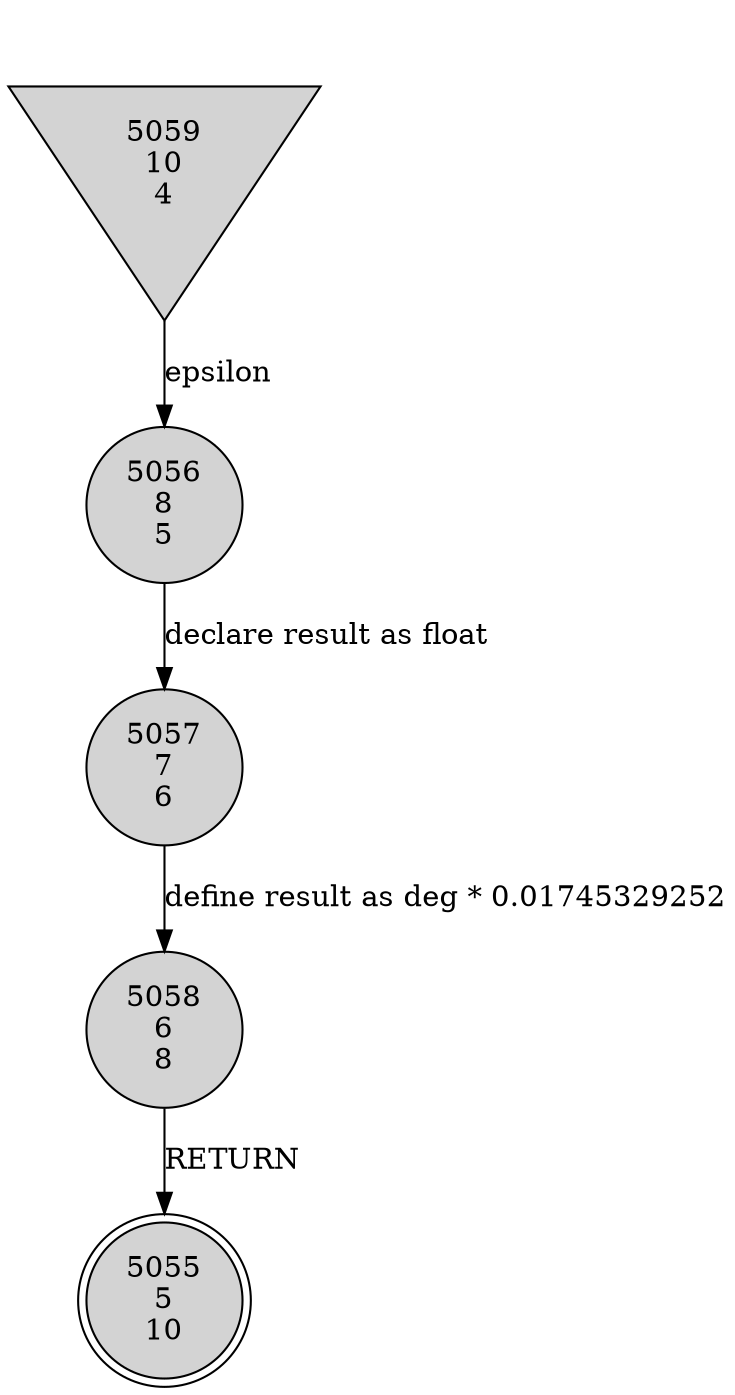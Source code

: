digraph relation {
    node [shape=circle, style=filled];
    5056 [label="5056
8
5" shape=circle penwidth=1]
    5057 [label="5057
7
6" shape=circle penwidth=1]
    5058 [label="5058
6
8" shape=circle penwidth=1]
    5055 [label="5055
5
10" shape=doublecircle penwidth=1]
    5059 [label="5059
10
4" shape=invtriangle penwidth=1]
    5059 -> 5056 [label="epsilon"];
    5056 -> 5057 [label="declare result as float"];
    5057 -> 5058 [label="define result as deg * 0.01745329252"];
    5058 -> 5055 [label="RETURN"];
}
